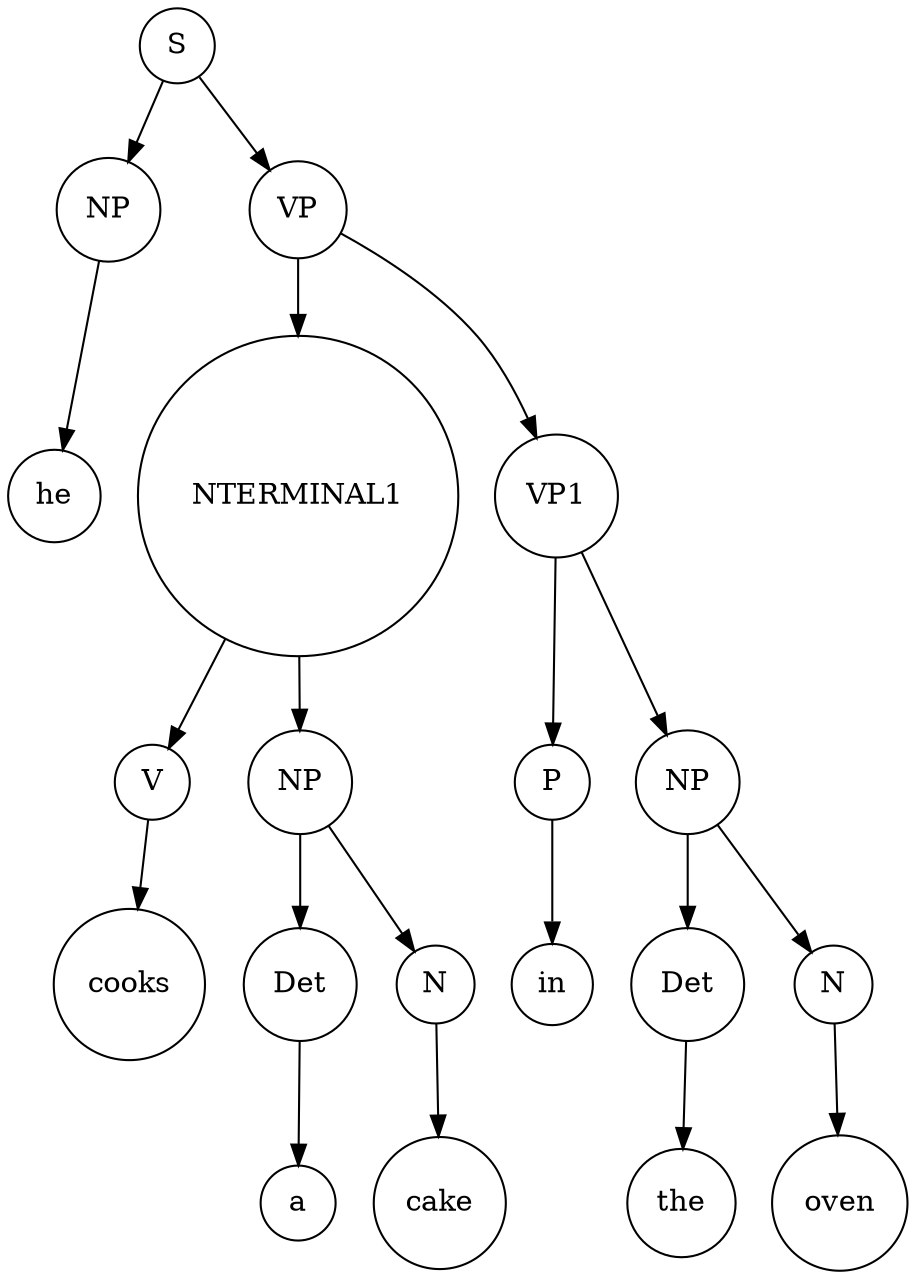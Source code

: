 digraph AFD{
node [shape=circle];
rankdir=UD;
S [shape=circle] [label="S"];
NP [shape=circle] [label="NP"];
he [shape=circle] [label="he"];
VP [shape=circle] [label="VP"];
NTERMINAL1 [shape=circle] [label="NTERMINAL1"];
V [shape=circle] [label="V"];
cooks [shape=circle] [label="cooks"];
NP_2 [shape=circle] [label="NP"];
Det [shape=circle] [label="Det"];
a [shape=circle] [label="a"];
N [shape=circle] [label="N"];
cake [shape=circle] [label="cake"];
VP1 [shape=circle] [label="VP1"];
P [shape=circle] [label="P"];
in [shape=circle] [label="in"];
NP_3 [shape=circle] [label="NP"];
Det_2 [shape=circle] [label="Det"];
the [shape=circle] [label="the"];
N_2 [shape=circle] [label="N"];
oven [shape=circle] [label="oven"];
S->NP;
NP->he;
S->VP;
VP->NTERMINAL1;
NTERMINAL1->V;
V->cooks;
NTERMINAL1->NP_2;
NP_2->Det;
Det->a;
NP_2->N;
N->cake;
VP->VP1;
VP1->P;
P->in;
VP1->NP_3;
NP_3->Det_2;
Det_2->the;
NP_3->N_2;
N_2->oven;
}
